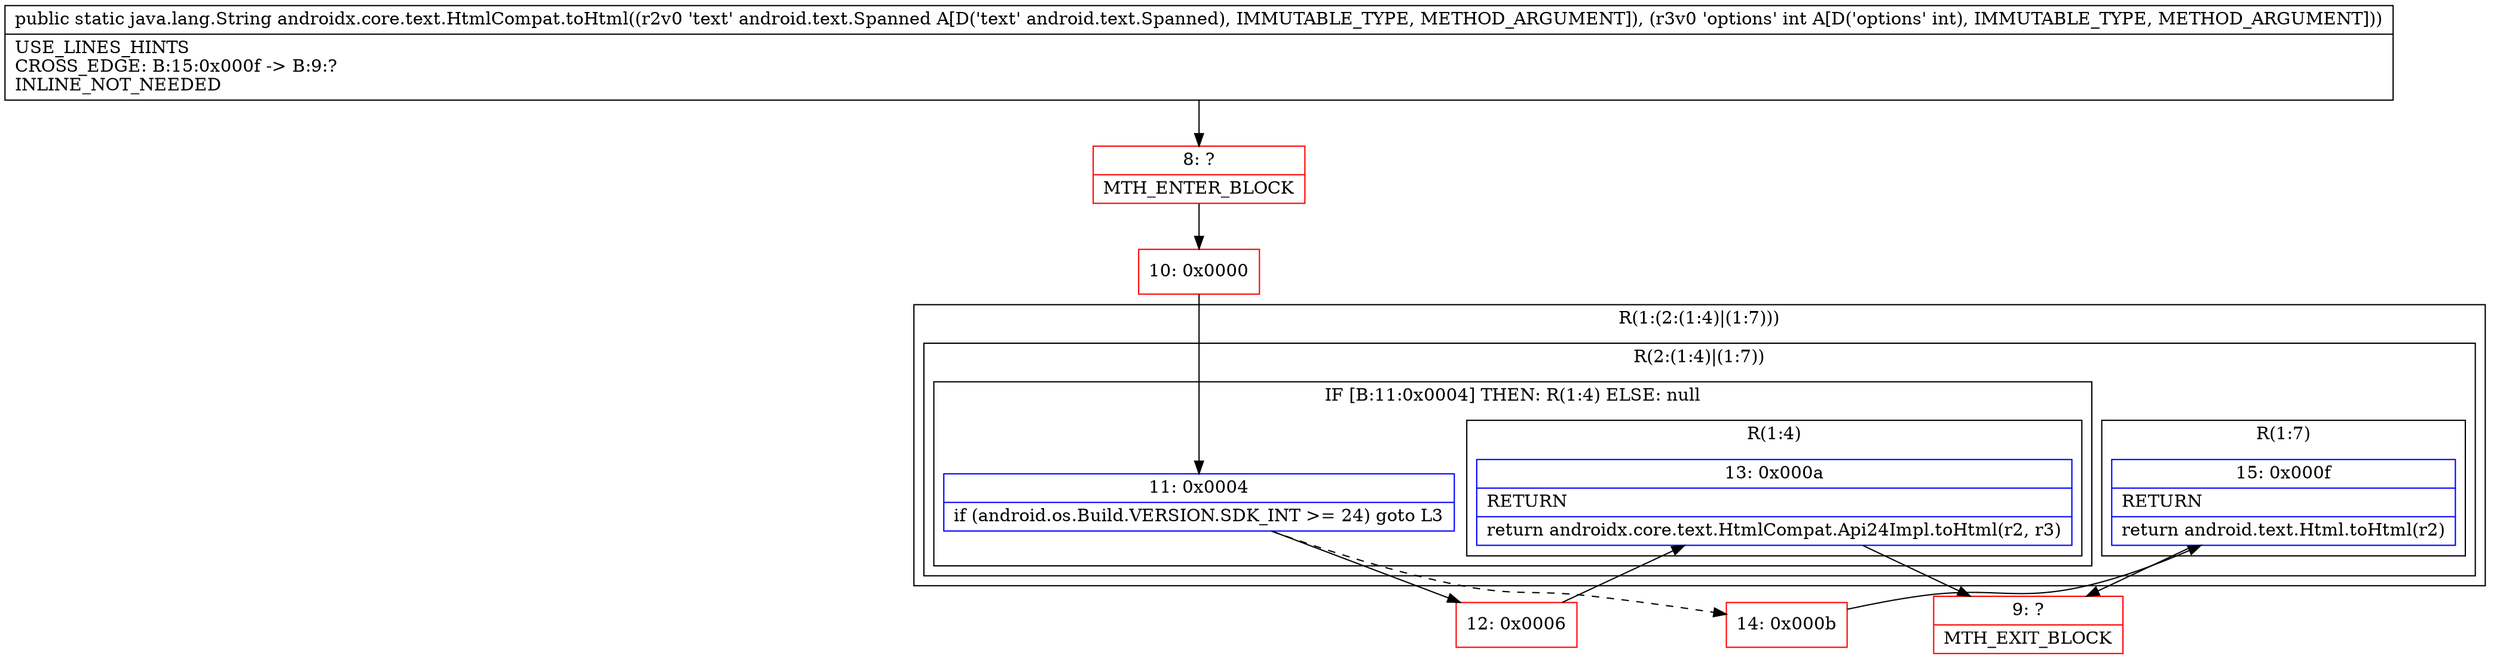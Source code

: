 digraph "CFG forandroidx.core.text.HtmlCompat.toHtml(Landroid\/text\/Spanned;I)Ljava\/lang\/String;" {
subgraph cluster_Region_1446963082 {
label = "R(1:(2:(1:4)|(1:7)))";
node [shape=record,color=blue];
subgraph cluster_Region_1958497230 {
label = "R(2:(1:4)|(1:7))";
node [shape=record,color=blue];
subgraph cluster_IfRegion_1227576234 {
label = "IF [B:11:0x0004] THEN: R(1:4) ELSE: null";
node [shape=record,color=blue];
Node_11 [shape=record,label="{11\:\ 0x0004|if (android.os.Build.VERSION.SDK_INT \>= 24) goto L3\l}"];
subgraph cluster_Region_1522501835 {
label = "R(1:4)";
node [shape=record,color=blue];
Node_13 [shape=record,label="{13\:\ 0x000a|RETURN\l|return androidx.core.text.HtmlCompat.Api24Impl.toHtml(r2, r3)\l}"];
}
}
subgraph cluster_Region_2065442465 {
label = "R(1:7)";
node [shape=record,color=blue];
Node_15 [shape=record,label="{15\:\ 0x000f|RETURN\l|return android.text.Html.toHtml(r2)\l}"];
}
}
}
Node_8 [shape=record,color=red,label="{8\:\ ?|MTH_ENTER_BLOCK\l}"];
Node_10 [shape=record,color=red,label="{10\:\ 0x0000}"];
Node_12 [shape=record,color=red,label="{12\:\ 0x0006}"];
Node_9 [shape=record,color=red,label="{9\:\ ?|MTH_EXIT_BLOCK\l}"];
Node_14 [shape=record,color=red,label="{14\:\ 0x000b}"];
MethodNode[shape=record,label="{public static java.lang.String androidx.core.text.HtmlCompat.toHtml((r2v0 'text' android.text.Spanned A[D('text' android.text.Spanned), IMMUTABLE_TYPE, METHOD_ARGUMENT]), (r3v0 'options' int A[D('options' int), IMMUTABLE_TYPE, METHOD_ARGUMENT]))  | USE_LINES_HINTS\lCROSS_EDGE: B:15:0x000f \-\> B:9:?\lINLINE_NOT_NEEDED\l}"];
MethodNode -> Node_8;Node_11 -> Node_12;
Node_11 -> Node_14[style=dashed];
Node_13 -> Node_9;
Node_15 -> Node_9;
Node_8 -> Node_10;
Node_10 -> Node_11;
Node_12 -> Node_13;
Node_14 -> Node_15;
}

